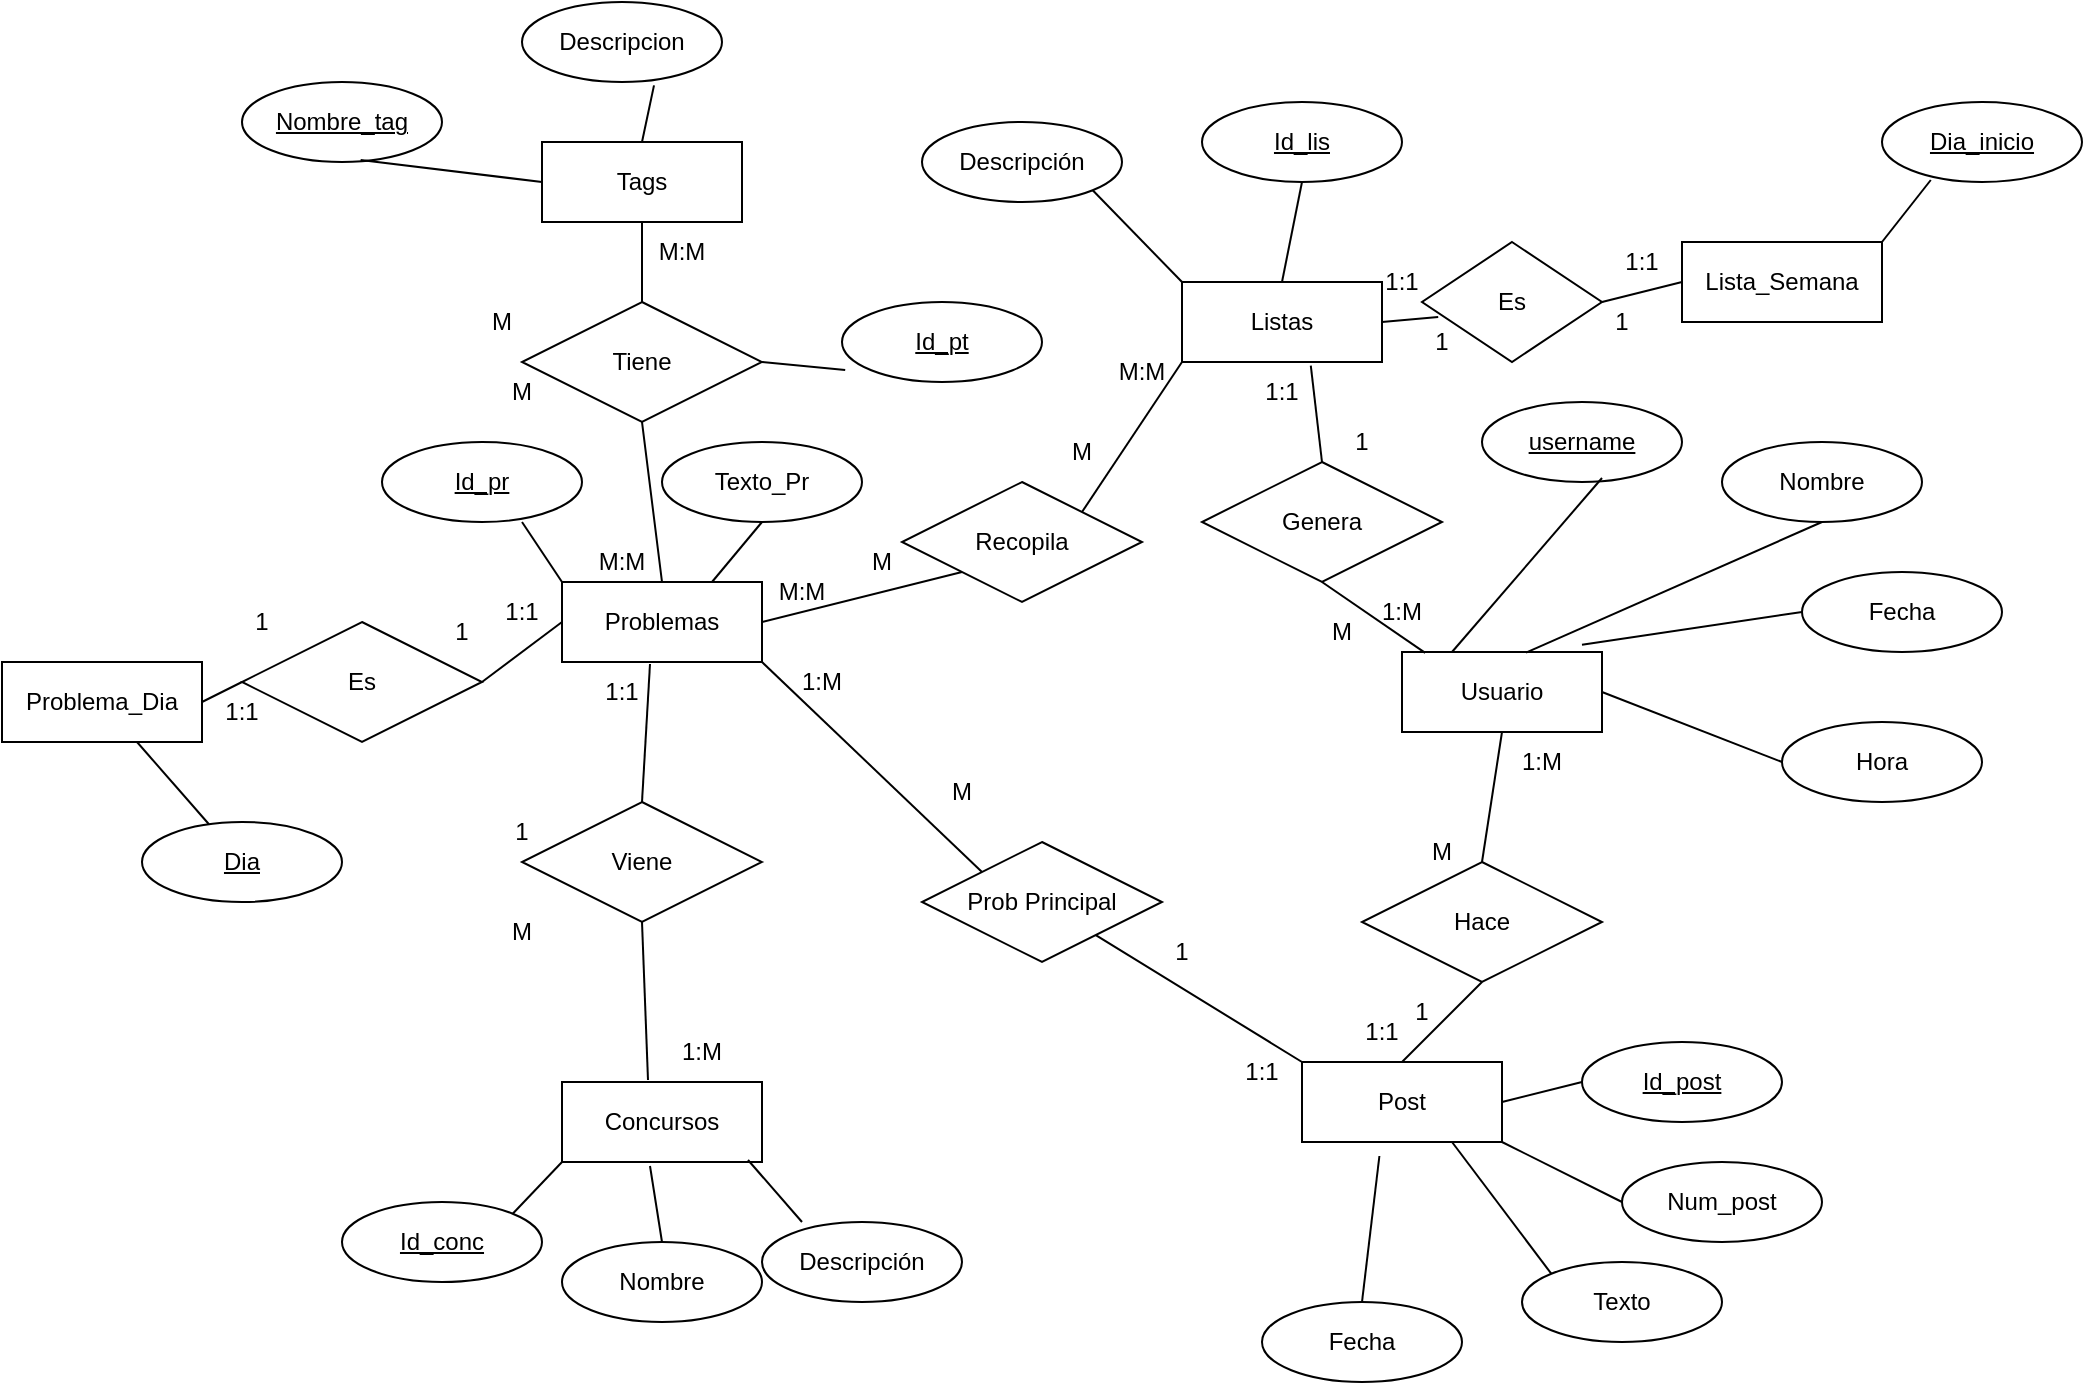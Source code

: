 <mxfile version="24.2.5" type="device">
  <diagram name="Página-1" id="_sGuR_7ny417e4zlf4Rk">
    <mxGraphModel dx="1299" dy="619" grid="1" gridSize="10" guides="1" tooltips="1" connect="1" arrows="1" fold="1" page="1" pageScale="1" pageWidth="2500" pageHeight="5000" math="0" shadow="0">
      <root>
        <mxCell id="0" />
        <mxCell id="1" parent="0" />
        <mxCell id="Yf96Jbrb3hEVPti0olOw-1" value="Problemas" style="whiteSpace=wrap;html=1;align=center;" parent="1" vertex="1">
          <mxGeometry x="790" y="360" width="100" height="40" as="geometry" />
        </mxCell>
        <mxCell id="Yf96Jbrb3hEVPti0olOw-2" value="Texto_Pr" style="ellipse;whiteSpace=wrap;html=1;align=center;" parent="1" vertex="1">
          <mxGeometry x="840" y="290" width="100" height="40" as="geometry" />
        </mxCell>
        <mxCell id="Yf96Jbrb3hEVPti0olOw-3" value="Id_pr" style="ellipse;whiteSpace=wrap;html=1;align=center;fontStyle=4;" parent="1" vertex="1">
          <mxGeometry x="700" y="290" width="100" height="40" as="geometry" />
        </mxCell>
        <mxCell id="Yf96Jbrb3hEVPti0olOw-5" value="" style="endArrow=none;html=1;rounded=0;entryX=0;entryY=0;entryDx=0;entryDy=0;" parent="1" target="Yf96Jbrb3hEVPti0olOw-1" edge="1">
          <mxGeometry relative="1" as="geometry">
            <mxPoint x="770" y="330" as="sourcePoint" />
            <mxPoint x="930" y="330" as="targetPoint" />
          </mxGeometry>
        </mxCell>
        <mxCell id="Yf96Jbrb3hEVPti0olOw-6" value="" style="endArrow=none;html=1;rounded=0;entryX=0.75;entryY=0;entryDx=0;entryDy=0;exitX=0.5;exitY=1;exitDx=0;exitDy=0;" parent="1" source="Yf96Jbrb3hEVPti0olOw-2" target="Yf96Jbrb3hEVPti0olOw-1" edge="1">
          <mxGeometry relative="1" as="geometry">
            <mxPoint x="930" y="330" as="sourcePoint" />
            <mxPoint x="1090" y="330" as="targetPoint" />
          </mxGeometry>
        </mxCell>
        <mxCell id="Yf96Jbrb3hEVPti0olOw-7" value="Concursos" style="whiteSpace=wrap;html=1;align=center;" parent="1" vertex="1">
          <mxGeometry x="790" y="610" width="100" height="40" as="geometry" />
        </mxCell>
        <mxCell id="Yf96Jbrb3hEVPti0olOw-8" value="Id_conc" style="ellipse;whiteSpace=wrap;html=1;align=center;fontStyle=4;" parent="1" vertex="1">
          <mxGeometry x="680" y="670" width="100" height="40" as="geometry" />
        </mxCell>
        <mxCell id="Yf96Jbrb3hEVPti0olOw-9" value="" style="endArrow=none;html=1;rounded=0;entryX=0;entryY=1;entryDx=0;entryDy=0;exitX=1;exitY=0;exitDx=0;exitDy=0;" parent="1" source="Yf96Jbrb3hEVPti0olOw-8" target="Yf96Jbrb3hEVPti0olOw-7" edge="1">
          <mxGeometry relative="1" as="geometry">
            <mxPoint x="760" y="660" as="sourcePoint" />
            <mxPoint x="920" y="680" as="targetPoint" />
          </mxGeometry>
        </mxCell>
        <mxCell id="Yf96Jbrb3hEVPti0olOw-10" value="Nombre" style="ellipse;whiteSpace=wrap;html=1;align=center;" parent="1" vertex="1">
          <mxGeometry x="790" y="690" width="100" height="40" as="geometry" />
        </mxCell>
        <mxCell id="Yf96Jbrb3hEVPti0olOw-11" value="Descripción" style="ellipse;whiteSpace=wrap;html=1;align=center;" parent="1" vertex="1">
          <mxGeometry x="890" y="680" width="100" height="40" as="geometry" />
        </mxCell>
        <mxCell id="Yf96Jbrb3hEVPti0olOw-12" value="" style="endArrow=none;html=1;rounded=0;exitX=0.5;exitY=0;exitDx=0;exitDy=0;entryX=0.44;entryY=1.05;entryDx=0;entryDy=0;entryPerimeter=0;" parent="1" source="Yf96Jbrb3hEVPti0olOw-10" target="Yf96Jbrb3hEVPti0olOw-7" edge="1">
          <mxGeometry relative="1" as="geometry">
            <mxPoint x="830" y="650" as="sourcePoint" />
            <mxPoint x="990" y="650" as="targetPoint" />
          </mxGeometry>
        </mxCell>
        <mxCell id="Yf96Jbrb3hEVPti0olOw-13" value="" style="endArrow=none;html=1;rounded=0;exitX=0.93;exitY=0.975;exitDx=0;exitDy=0;exitPerimeter=0;entryX=0.2;entryY=0;entryDx=0;entryDy=0;entryPerimeter=0;" parent="1" source="Yf96Jbrb3hEVPti0olOw-7" target="Yf96Jbrb3hEVPti0olOw-11" edge="1">
          <mxGeometry relative="1" as="geometry">
            <mxPoint x="950" y="600" as="sourcePoint" />
            <mxPoint x="1110" y="600" as="targetPoint" />
          </mxGeometry>
        </mxCell>
        <mxCell id="Yf96Jbrb3hEVPti0olOw-15" value="Viene" style="shape=rhombus;perimeter=rhombusPerimeter;whiteSpace=wrap;html=1;align=center;" parent="1" vertex="1">
          <mxGeometry x="770" y="470" width="120" height="60" as="geometry" />
        </mxCell>
        <mxCell id="Yf96Jbrb3hEVPti0olOw-16" value="" style="endArrow=none;html=1;rounded=0;exitX=0.44;exitY=1.025;exitDx=0;exitDy=0;exitPerimeter=0;entryX=0.5;entryY=0;entryDx=0;entryDy=0;" parent="1" source="Yf96Jbrb3hEVPti0olOw-1" target="Yf96Jbrb3hEVPti0olOw-15" edge="1">
          <mxGeometry relative="1" as="geometry">
            <mxPoint x="830" y="390" as="sourcePoint" />
            <mxPoint x="990" y="390" as="targetPoint" />
          </mxGeometry>
        </mxCell>
        <mxCell id="Yf96Jbrb3hEVPti0olOw-17" value="" style="endArrow=none;html=1;rounded=0;entryX=0.43;entryY=-0.025;entryDx=0;entryDy=0;entryPerimeter=0;" parent="1" target="Yf96Jbrb3hEVPti0olOw-7" edge="1">
          <mxGeometry relative="1" as="geometry">
            <mxPoint x="830" y="530" as="sourcePoint" />
            <mxPoint x="990" y="530" as="targetPoint" />
          </mxGeometry>
        </mxCell>
        <mxCell id="Yf96Jbrb3hEVPti0olOw-18" value="1" style="text;html=1;align=center;verticalAlign=middle;whiteSpace=wrap;rounded=0;" parent="1" vertex="1">
          <mxGeometry x="740" y="470" width="60" height="30" as="geometry" />
        </mxCell>
        <mxCell id="Yf96Jbrb3hEVPti0olOw-19" value="M" style="text;html=1;align=center;verticalAlign=middle;whiteSpace=wrap;rounded=0;" parent="1" vertex="1">
          <mxGeometry x="740" y="520" width="60" height="30" as="geometry" />
        </mxCell>
        <mxCell id="Yf96Jbrb3hEVPti0olOw-20" value="Usuario" style="whiteSpace=wrap;html=1;align=center;" parent="1" vertex="1">
          <mxGeometry x="1210" y="395" width="100" height="40" as="geometry" />
        </mxCell>
        <mxCell id="Yf96Jbrb3hEVPti0olOw-21" value="username" style="ellipse;whiteSpace=wrap;html=1;align=center;fontStyle=4;" parent="1" vertex="1">
          <mxGeometry x="1250" y="270" width="100" height="40" as="geometry" />
        </mxCell>
        <mxCell id="Yf96Jbrb3hEVPti0olOw-22" value="Nombre" style="ellipse;whiteSpace=wrap;html=1;align=center;" parent="1" vertex="1">
          <mxGeometry x="1370" y="290" width="100" height="40" as="geometry" />
        </mxCell>
        <mxCell id="Yf96Jbrb3hEVPti0olOw-23" value="Fecha" style="ellipse;whiteSpace=wrap;html=1;align=center;" parent="1" vertex="1">
          <mxGeometry x="1410" y="355" width="100" height="40" as="geometry" />
        </mxCell>
        <mxCell id="Yf96Jbrb3hEVPti0olOw-24" value="Hora" style="ellipse;whiteSpace=wrap;html=1;align=center;" parent="1" vertex="1">
          <mxGeometry x="1400" y="430" width="100" height="40" as="geometry" />
        </mxCell>
        <mxCell id="Yf96Jbrb3hEVPti0olOw-25" value="" style="endArrow=none;html=1;rounded=0;exitX=0.25;exitY=0;exitDx=0;exitDy=0;entryX=0.6;entryY=0.95;entryDx=0;entryDy=0;entryPerimeter=0;" parent="1" source="Yf96Jbrb3hEVPti0olOw-20" target="Yf96Jbrb3hEVPti0olOw-21" edge="1">
          <mxGeometry width="50" height="50" relative="1" as="geometry">
            <mxPoint x="1090" y="390" as="sourcePoint" />
            <mxPoint x="1140" y="340" as="targetPoint" />
          </mxGeometry>
        </mxCell>
        <mxCell id="Yf96Jbrb3hEVPti0olOw-26" value="" style="endArrow=none;html=1;rounded=0;entryX=0.5;entryY=1;entryDx=0;entryDy=0;exitX=0.62;exitY=0.008;exitDx=0;exitDy=0;exitPerimeter=0;" parent="1" source="Yf96Jbrb3hEVPti0olOw-20" target="Yf96Jbrb3hEVPti0olOw-22" edge="1">
          <mxGeometry width="50" height="50" relative="1" as="geometry">
            <mxPoint x="1220" y="380" as="sourcePoint" />
            <mxPoint x="1270" y="330" as="targetPoint" />
          </mxGeometry>
        </mxCell>
        <mxCell id="Yf96Jbrb3hEVPti0olOw-27" value="" style="endArrow=none;html=1;rounded=0;entryX=0;entryY=0.5;entryDx=0;entryDy=0;exitX=0.9;exitY=-0.092;exitDx=0;exitDy=0;exitPerimeter=0;" parent="1" source="Yf96Jbrb3hEVPti0olOw-20" target="Yf96Jbrb3hEVPti0olOw-23" edge="1">
          <mxGeometry relative="1" as="geometry">
            <mxPoint x="1280" y="530" as="sourcePoint" />
            <mxPoint x="1440" y="530" as="targetPoint" />
          </mxGeometry>
        </mxCell>
        <mxCell id="Yf96Jbrb3hEVPti0olOw-28" value="" style="endArrow=none;html=1;rounded=0;entryX=0;entryY=0.5;entryDx=0;entryDy=0;exitX=1;exitY=0.5;exitDx=0;exitDy=0;" parent="1" source="Yf96Jbrb3hEVPti0olOw-20" target="Yf96Jbrb3hEVPti0olOw-24" edge="1">
          <mxGeometry relative="1" as="geometry">
            <mxPoint x="1160" y="500" as="sourcePoint" />
            <mxPoint x="1320" y="500" as="targetPoint" />
          </mxGeometry>
        </mxCell>
        <mxCell id="Yf96Jbrb3hEVPti0olOw-29" value="Post" style="whiteSpace=wrap;html=1;align=center;" parent="1" vertex="1">
          <mxGeometry x="1160" y="600" width="100" height="40" as="geometry" />
        </mxCell>
        <mxCell id="Yf96Jbrb3hEVPti0olOw-30" value="Id_post" style="ellipse;whiteSpace=wrap;html=1;align=center;fontStyle=4;" parent="1" vertex="1">
          <mxGeometry x="1300" y="590" width="100" height="40" as="geometry" />
        </mxCell>
        <mxCell id="Yf96Jbrb3hEVPti0olOw-32" value="Prob Principal" style="shape=rhombus;perimeter=rhombusPerimeter;whiteSpace=wrap;html=1;align=center;" parent="1" vertex="1">
          <mxGeometry x="970" y="490" width="120" height="60" as="geometry" />
        </mxCell>
        <mxCell id="Yf96Jbrb3hEVPti0olOw-33" value="" style="endArrow=none;html=1;rounded=0;entryX=0;entryY=0;entryDx=0;entryDy=0;" parent="1" source="Yf96Jbrb3hEVPti0olOw-32" target="Yf96Jbrb3hEVPti0olOw-29" edge="1">
          <mxGeometry relative="1" as="geometry">
            <mxPoint x="1080" y="570" as="sourcePoint" />
            <mxPoint x="1240" y="570" as="targetPoint" />
          </mxGeometry>
        </mxCell>
        <mxCell id="Yf96Jbrb3hEVPti0olOw-34" value="" style="endArrow=none;html=1;rounded=0;entryX=0;entryY=0;entryDx=0;entryDy=0;exitX=1;exitY=1;exitDx=0;exitDy=0;" parent="1" source="Yf96Jbrb3hEVPti0olOw-1" target="Yf96Jbrb3hEVPti0olOw-32" edge="1">
          <mxGeometry relative="1" as="geometry">
            <mxPoint x="1010.1" y="407" as="sourcePoint" />
            <mxPoint x="1113.1" y="470" as="targetPoint" />
          </mxGeometry>
        </mxCell>
        <mxCell id="Yf96Jbrb3hEVPti0olOw-35" value="1" style="text;html=1;align=center;verticalAlign=middle;whiteSpace=wrap;rounded=0;" parent="1" vertex="1">
          <mxGeometry x="1070" y="530" width="60" height="30" as="geometry" />
        </mxCell>
        <mxCell id="Yf96Jbrb3hEVPti0olOw-36" value="M" style="text;html=1;align=center;verticalAlign=middle;whiteSpace=wrap;rounded=0;" parent="1" vertex="1">
          <mxGeometry x="960" y="450" width="60" height="30" as="geometry" />
        </mxCell>
        <mxCell id="Yf96Jbrb3hEVPti0olOw-37" value="Num_post" style="ellipse;whiteSpace=wrap;html=1;align=center;" parent="1" vertex="1">
          <mxGeometry x="1320" y="650" width="100" height="40" as="geometry" />
        </mxCell>
        <mxCell id="Yf96Jbrb3hEVPti0olOw-38" value="Hace" style="shape=rhombus;perimeter=rhombusPerimeter;whiteSpace=wrap;html=1;align=center;" parent="1" vertex="1">
          <mxGeometry x="1190" y="500" width="120" height="60" as="geometry" />
        </mxCell>
        <mxCell id="Yf96Jbrb3hEVPti0olOw-39" value="" style="endArrow=none;html=1;rounded=0;exitX=0.5;exitY=0;exitDx=0;exitDy=0;entryX=0.5;entryY=1;entryDx=0;entryDy=0;" parent="1" source="Yf96Jbrb3hEVPti0olOw-29" target="Yf96Jbrb3hEVPti0olOw-38" edge="1">
          <mxGeometry relative="1" as="geometry">
            <mxPoint x="1350" y="550" as="sourcePoint" />
            <mxPoint x="1510" y="550" as="targetPoint" />
          </mxGeometry>
        </mxCell>
        <mxCell id="Yf96Jbrb3hEVPti0olOw-40" value="" style="endArrow=none;html=1;rounded=0;exitX=0.5;exitY=0;exitDx=0;exitDy=0;entryX=0.5;entryY=1;entryDx=0;entryDy=0;" parent="1" source="Yf96Jbrb3hEVPti0olOw-38" target="Yf96Jbrb3hEVPti0olOw-20" edge="1">
          <mxGeometry relative="1" as="geometry">
            <mxPoint x="1189.33" y="490" as="sourcePoint" />
            <mxPoint x="1189.33" y="430" as="targetPoint" />
          </mxGeometry>
        </mxCell>
        <mxCell id="Yf96Jbrb3hEVPti0olOw-41" value="1" style="text;html=1;align=center;verticalAlign=middle;whiteSpace=wrap;rounded=0;" parent="1" vertex="1">
          <mxGeometry x="1190" y="560" width="60" height="30" as="geometry" />
        </mxCell>
        <mxCell id="Yf96Jbrb3hEVPti0olOw-42" value="M" style="text;html=1;align=center;verticalAlign=middle;whiteSpace=wrap;rounded=0;" parent="1" vertex="1">
          <mxGeometry x="1200" y="480" width="60" height="30" as="geometry" />
        </mxCell>
        <mxCell id="Yf96Jbrb3hEVPti0olOw-43" value="Texto" style="ellipse;whiteSpace=wrap;html=1;align=center;" parent="1" vertex="1">
          <mxGeometry x="1270" y="700" width="100" height="40" as="geometry" />
        </mxCell>
        <mxCell id="Yf96Jbrb3hEVPti0olOw-44" value="Fecha" style="ellipse;whiteSpace=wrap;html=1;align=center;" parent="1" vertex="1">
          <mxGeometry x="1140" y="720" width="100" height="40" as="geometry" />
        </mxCell>
        <mxCell id="Yf96Jbrb3hEVPti0olOw-46" value="" style="endArrow=none;html=1;rounded=0;exitX=1;exitY=0.5;exitDx=0;exitDy=0;entryX=0;entryY=0.5;entryDx=0;entryDy=0;" parent="1" source="Yf96Jbrb3hEVPti0olOw-29" target="Yf96Jbrb3hEVPti0olOw-30" edge="1">
          <mxGeometry relative="1" as="geometry">
            <mxPoint x="1290" y="650" as="sourcePoint" />
            <mxPoint x="1450" y="650" as="targetPoint" />
          </mxGeometry>
        </mxCell>
        <mxCell id="Yf96Jbrb3hEVPti0olOw-47" value="" style="endArrow=none;html=1;rounded=0;exitX=1;exitY=1;exitDx=0;exitDy=0;entryX=0;entryY=0.5;entryDx=0;entryDy=0;" parent="1" source="Yf96Jbrb3hEVPti0olOw-29" target="Yf96Jbrb3hEVPti0olOw-37" edge="1">
          <mxGeometry relative="1" as="geometry">
            <mxPoint x="1270" y="660" as="sourcePoint" />
            <mxPoint x="1430" y="660" as="targetPoint" />
          </mxGeometry>
        </mxCell>
        <mxCell id="Yf96Jbrb3hEVPti0olOw-48" value="" style="endArrow=none;html=1;rounded=0;exitX=0.75;exitY=1;exitDx=0;exitDy=0;entryX=0;entryY=0;entryDx=0;entryDy=0;" parent="1" source="Yf96Jbrb3hEVPti0olOw-29" target="Yf96Jbrb3hEVPti0olOw-43" edge="1">
          <mxGeometry relative="1" as="geometry">
            <mxPoint x="1250" y="680" as="sourcePoint" />
            <mxPoint x="1410" y="680" as="targetPoint" />
          </mxGeometry>
        </mxCell>
        <mxCell id="Yf96Jbrb3hEVPti0olOw-49" value="" style="endArrow=none;html=1;rounded=0;exitX=0.387;exitY=1.175;exitDx=0;exitDy=0;exitPerimeter=0;entryX=0.5;entryY=0;entryDx=0;entryDy=0;" parent="1" source="Yf96Jbrb3hEVPti0olOw-29" target="Yf96Jbrb3hEVPti0olOw-44" edge="1">
          <mxGeometry relative="1" as="geometry">
            <mxPoint x="1150" y="680" as="sourcePoint" />
            <mxPoint x="1310" y="680" as="targetPoint" />
          </mxGeometry>
        </mxCell>
        <mxCell id="Yf96Jbrb3hEVPti0olOw-50" value="Tags" style="whiteSpace=wrap;html=1;align=center;" parent="1" vertex="1">
          <mxGeometry x="780" y="140" width="100" height="40" as="geometry" />
        </mxCell>
        <mxCell id="Yf96Jbrb3hEVPti0olOw-51" value="Nombre_tag" style="ellipse;whiteSpace=wrap;html=1;align=center;fontStyle=4;" parent="1" vertex="1">
          <mxGeometry x="630" y="110" width="100" height="40" as="geometry" />
        </mxCell>
        <mxCell id="Yf96Jbrb3hEVPti0olOw-52" value="Descripcion" style="ellipse;whiteSpace=wrap;html=1;align=center;" parent="1" vertex="1">
          <mxGeometry x="770" y="70" width="100" height="40" as="geometry" />
        </mxCell>
        <mxCell id="Yf96Jbrb3hEVPti0olOw-53" value="" style="endArrow=none;html=1;rounded=0;exitX=0.66;exitY=1.042;exitDx=0;exitDy=0;exitPerimeter=0;entryX=0.5;entryY=0;entryDx=0;entryDy=0;" parent="1" source="Yf96Jbrb3hEVPti0olOw-52" target="Yf96Jbrb3hEVPti0olOw-50" edge="1">
          <mxGeometry relative="1" as="geometry">
            <mxPoint x="880" y="120" as="sourcePoint" />
            <mxPoint x="1040" y="120" as="targetPoint" />
          </mxGeometry>
        </mxCell>
        <mxCell id="Yf96Jbrb3hEVPti0olOw-54" value="" style="endArrow=none;html=1;rounded=0;exitX=0.593;exitY=0.975;exitDx=0;exitDy=0;exitPerimeter=0;entryX=0;entryY=0.5;entryDx=0;entryDy=0;" parent="1" source="Yf96Jbrb3hEVPti0olOw-51" target="Yf96Jbrb3hEVPti0olOw-50" edge="1">
          <mxGeometry relative="1" as="geometry">
            <mxPoint x="480" y="290" as="sourcePoint" />
            <mxPoint x="640" y="290" as="targetPoint" />
          </mxGeometry>
        </mxCell>
        <mxCell id="Yf96Jbrb3hEVPti0olOw-55" value="Tiene" style="shape=rhombus;perimeter=rhombusPerimeter;whiteSpace=wrap;html=1;align=center;" parent="1" vertex="1">
          <mxGeometry x="770" y="220" width="120" height="60" as="geometry" />
        </mxCell>
        <mxCell id="Yf96Jbrb3hEVPti0olOw-56" value="" style="endArrow=none;html=1;rounded=0;exitX=0.5;exitY=1;exitDx=0;exitDy=0;entryX=0.5;entryY=0;entryDx=0;entryDy=0;" parent="1" source="Yf96Jbrb3hEVPti0olOw-50" target="Yf96Jbrb3hEVPti0olOw-55" edge="1">
          <mxGeometry relative="1" as="geometry">
            <mxPoint x="950" y="200" as="sourcePoint" />
            <mxPoint x="1110" y="200" as="targetPoint" />
          </mxGeometry>
        </mxCell>
        <mxCell id="Yf96Jbrb3hEVPti0olOw-57" value="" style="endArrow=none;html=1;rounded=0;entryX=0.5;entryY=0;entryDx=0;entryDy=0;" parent="1" target="Yf96Jbrb3hEVPti0olOw-1" edge="1">
          <mxGeometry relative="1" as="geometry">
            <mxPoint x="830" y="280" as="sourcePoint" />
            <mxPoint x="829.33" y="320" as="targetPoint" />
          </mxGeometry>
        </mxCell>
        <mxCell id="Yf96Jbrb3hEVPti0olOw-58" value="M" style="text;html=1;align=center;verticalAlign=middle;whiteSpace=wrap;rounded=0;" parent="1" vertex="1">
          <mxGeometry x="730" y="215" width="60" height="30" as="geometry" />
        </mxCell>
        <mxCell id="Yf96Jbrb3hEVPti0olOw-59" value="M" style="text;html=1;align=center;verticalAlign=middle;whiteSpace=wrap;rounded=0;" parent="1" vertex="1">
          <mxGeometry x="740" y="250" width="60" height="30" as="geometry" />
        </mxCell>
        <mxCell id="Yf96Jbrb3hEVPti0olOw-60" value="Id_pt" style="ellipse;whiteSpace=wrap;html=1;align=center;fontStyle=4;" parent="1" vertex="1">
          <mxGeometry x="930" y="220" width="100" height="40" as="geometry" />
        </mxCell>
        <mxCell id="Yf96Jbrb3hEVPti0olOw-61" value="" style="endArrow=none;html=1;rounded=0;exitX=1;exitY=0.5;exitDx=0;exitDy=0;entryX=0.016;entryY=0.849;entryDx=0;entryDy=0;entryPerimeter=0;" parent="1" source="Yf96Jbrb3hEVPti0olOw-55" target="Yf96Jbrb3hEVPti0olOw-60" edge="1">
          <mxGeometry relative="1" as="geometry">
            <mxPoint x="900" y="190" as="sourcePoint" />
            <mxPoint x="1060" y="190" as="targetPoint" />
          </mxGeometry>
        </mxCell>
        <mxCell id="Yf96Jbrb3hEVPti0olOw-62" value="Problema_Dia" style="whiteSpace=wrap;html=1;align=center;" parent="1" vertex="1">
          <mxGeometry x="510" y="400" width="100" height="40" as="geometry" />
        </mxCell>
        <mxCell id="Yf96Jbrb3hEVPti0olOw-63" value="Dia" style="ellipse;whiteSpace=wrap;html=1;align=center;fontStyle=4;" parent="1" vertex="1">
          <mxGeometry x="580" y="480" width="100" height="40" as="geometry" />
        </mxCell>
        <mxCell id="Yf96Jbrb3hEVPti0olOw-64" value="" style="endArrow=none;html=1;rounded=0;" parent="1" source="Yf96Jbrb3hEVPti0olOw-63" target="Yf96Jbrb3hEVPti0olOw-62" edge="1">
          <mxGeometry relative="1" as="geometry">
            <mxPoint x="389.7" y="130" as="sourcePoint" />
            <mxPoint x="480.7" y="141" as="targetPoint" />
          </mxGeometry>
        </mxCell>
        <mxCell id="Yf96Jbrb3hEVPti0olOw-65" value="Es" style="shape=rhombus;perimeter=rhombusPerimeter;whiteSpace=wrap;html=1;align=center;" parent="1" vertex="1">
          <mxGeometry x="630" y="380" width="120" height="60" as="geometry" />
        </mxCell>
        <mxCell id="Yf96Jbrb3hEVPti0olOw-67" value="" style="endArrow=none;html=1;rounded=0;exitX=1;exitY=0.5;exitDx=0;exitDy=0;entryX=0;entryY=0.5;entryDx=0;entryDy=0;" parent="1" source="Yf96Jbrb3hEVPti0olOw-62" target="Yf96Jbrb3hEVPti0olOw-65" edge="1">
          <mxGeometry relative="1" as="geometry">
            <mxPoint x="540.22" y="209" as="sourcePoint" />
            <mxPoint x="574.22" y="260" as="targetPoint" />
          </mxGeometry>
        </mxCell>
        <mxCell id="Yf96Jbrb3hEVPti0olOw-68" value="" style="endArrow=none;html=1;rounded=0;exitX=1;exitY=0.5;exitDx=0;exitDy=0;entryX=0;entryY=0.5;entryDx=0;entryDy=0;" parent="1" source="Yf96Jbrb3hEVPti0olOw-65" target="Yf96Jbrb3hEVPti0olOw-1" edge="1">
          <mxGeometry relative="1" as="geometry">
            <mxPoint x="630" y="300" as="sourcePoint" />
            <mxPoint x="700" y="345" as="targetPoint" />
          </mxGeometry>
        </mxCell>
        <mxCell id="Yf96Jbrb3hEVPti0olOw-69" value="1" style="text;html=1;align=center;verticalAlign=middle;whiteSpace=wrap;rounded=0;" parent="1" vertex="1">
          <mxGeometry x="610" y="365" width="60" height="30" as="geometry" />
        </mxCell>
        <mxCell id="Yf96Jbrb3hEVPti0olOw-70" value="1" style="text;html=1;align=center;verticalAlign=middle;whiteSpace=wrap;rounded=0;" parent="1" vertex="1">
          <mxGeometry x="710" y="370" width="60" height="30" as="geometry" />
        </mxCell>
        <mxCell id="Yf96Jbrb3hEVPti0olOw-71" value="Listas" style="whiteSpace=wrap;html=1;align=center;" parent="1" vertex="1">
          <mxGeometry x="1100" y="210" width="100" height="40" as="geometry" />
        </mxCell>
        <mxCell id="Yf96Jbrb3hEVPti0olOw-72" value="Id_lis" style="ellipse;whiteSpace=wrap;html=1;align=center;fontStyle=4;" parent="1" vertex="1">
          <mxGeometry x="1110" y="120" width="100" height="40" as="geometry" />
        </mxCell>
        <mxCell id="Yf96Jbrb3hEVPti0olOw-73" value="Descripción" style="ellipse;whiteSpace=wrap;html=1;align=center;" parent="1" vertex="1">
          <mxGeometry x="970" y="130" width="100" height="40" as="geometry" />
        </mxCell>
        <mxCell id="Yf96Jbrb3hEVPti0olOw-76" value="Genera" style="shape=rhombus;perimeter=rhombusPerimeter;whiteSpace=wrap;html=1;align=center;" parent="1" vertex="1">
          <mxGeometry x="1110" y="300" width="120" height="60" as="geometry" />
        </mxCell>
        <mxCell id="Yf96Jbrb3hEVPti0olOw-77" value="" style="endArrow=none;html=1;rounded=0;exitX=0.644;exitY=1.046;exitDx=0;exitDy=0;exitPerimeter=0;entryX=0.5;entryY=0;entryDx=0;entryDy=0;" parent="1" source="Yf96Jbrb3hEVPti0olOw-71" target="Yf96Jbrb3hEVPti0olOw-76" edge="1">
          <mxGeometry relative="1" as="geometry">
            <mxPoint x="1270" y="220" as="sourcePoint" />
            <mxPoint x="1430" y="220" as="targetPoint" />
          </mxGeometry>
        </mxCell>
        <mxCell id="Yf96Jbrb3hEVPti0olOw-78" value="" style="endArrow=none;html=1;rounded=0;exitX=0.5;exitY=1;exitDx=0;exitDy=0;entryX=0.116;entryY=0.011;entryDx=0;entryDy=0;entryPerimeter=0;" parent="1" source="Yf96Jbrb3hEVPti0olOw-76" target="Yf96Jbrb3hEVPti0olOw-20" edge="1">
          <mxGeometry relative="1" as="geometry">
            <mxPoint x="1180" y="260" as="sourcePoint" />
            <mxPoint x="1340" y="260" as="targetPoint" />
          </mxGeometry>
        </mxCell>
        <mxCell id="Yf96Jbrb3hEVPti0olOw-79" value="1" style="text;html=1;align=center;verticalAlign=middle;whiteSpace=wrap;rounded=0;" parent="1" vertex="1">
          <mxGeometry x="1160" y="275" width="60" height="30" as="geometry" />
        </mxCell>
        <mxCell id="Yf96Jbrb3hEVPti0olOw-80" value="M" style="text;html=1;align=center;verticalAlign=middle;whiteSpace=wrap;rounded=0;" parent="1" vertex="1">
          <mxGeometry x="1150" y="370" width="60" height="30" as="geometry" />
        </mxCell>
        <mxCell id="Yf96Jbrb3hEVPti0olOw-81" value="Recopila" style="shape=rhombus;perimeter=rhombusPerimeter;whiteSpace=wrap;html=1;align=center;" parent="1" vertex="1">
          <mxGeometry x="960" y="310" width="120" height="60" as="geometry" />
        </mxCell>
        <mxCell id="Yf96Jbrb3hEVPti0olOw-82" value="" style="endArrow=none;html=1;rounded=0;exitX=0;exitY=1;exitDx=0;exitDy=0;entryX=1;entryY=0;entryDx=0;entryDy=0;" parent="1" source="Yf96Jbrb3hEVPti0olOw-71" target="Yf96Jbrb3hEVPti0olOw-81" edge="1">
          <mxGeometry relative="1" as="geometry">
            <mxPoint x="1050" y="400" as="sourcePoint" />
            <mxPoint x="1210" y="400" as="targetPoint" />
          </mxGeometry>
        </mxCell>
        <mxCell id="Yf96Jbrb3hEVPti0olOw-83" value="" style="endArrow=none;html=1;rounded=0;exitX=0;exitY=1;exitDx=0;exitDy=0;entryX=1;entryY=0.5;entryDx=0;entryDy=0;" parent="1" source="Yf96Jbrb3hEVPti0olOw-81" target="Yf96Jbrb3hEVPti0olOw-1" edge="1">
          <mxGeometry relative="1" as="geometry">
            <mxPoint x="1010" y="410" as="sourcePoint" />
            <mxPoint x="1170" y="410" as="targetPoint" />
          </mxGeometry>
        </mxCell>
        <mxCell id="Yf96Jbrb3hEVPti0olOw-84" value="M" style="text;html=1;align=center;verticalAlign=middle;whiteSpace=wrap;rounded=0;" parent="1" vertex="1">
          <mxGeometry x="1020" y="280" width="60" height="30" as="geometry" />
        </mxCell>
        <mxCell id="Yf96Jbrb3hEVPti0olOw-85" value="M" style="text;html=1;align=center;verticalAlign=middle;whiteSpace=wrap;rounded=0;" parent="1" vertex="1">
          <mxGeometry x="920" y="335" width="60" height="30" as="geometry" />
        </mxCell>
        <mxCell id="Yf96Jbrb3hEVPti0olOw-86" value="" style="endArrow=none;html=1;rounded=0;exitX=1;exitY=1;exitDx=0;exitDy=0;entryX=0;entryY=0;entryDx=0;entryDy=0;" parent="1" source="Yf96Jbrb3hEVPti0olOw-73" target="Yf96Jbrb3hEVPti0olOw-71" edge="1">
          <mxGeometry relative="1" as="geometry">
            <mxPoint x="1200" y="160" as="sourcePoint" />
            <mxPoint x="1360" y="160" as="targetPoint" />
          </mxGeometry>
        </mxCell>
        <mxCell id="Yf96Jbrb3hEVPti0olOw-87" value="" style="endArrow=none;html=1;rounded=0;exitX=0.5;exitY=1;exitDx=0;exitDy=0;entryX=0.5;entryY=0;entryDx=0;entryDy=0;" parent="1" source="Yf96Jbrb3hEVPti0olOw-72" target="Yf96Jbrb3hEVPti0olOw-71" edge="1">
          <mxGeometry relative="1" as="geometry">
            <mxPoint x="1220" y="150" as="sourcePoint" />
            <mxPoint x="1070" y="200" as="targetPoint" />
          </mxGeometry>
        </mxCell>
        <mxCell id="Yf96Jbrb3hEVPti0olOw-88" value="Lista_Semana" style="whiteSpace=wrap;html=1;align=center;" parent="1" vertex="1">
          <mxGeometry x="1350" y="190" width="100" height="40" as="geometry" />
        </mxCell>
        <mxCell id="Yf96Jbrb3hEVPti0olOw-89" value="Dia_inicio" style="ellipse;whiteSpace=wrap;html=1;align=center;fontStyle=4;" parent="1" vertex="1">
          <mxGeometry x="1450" y="120" width="100" height="40" as="geometry" />
        </mxCell>
        <mxCell id="Yf96Jbrb3hEVPti0olOw-90" value="" style="endArrow=none;html=1;rounded=0;exitX=0.244;exitY=0.975;exitDx=0;exitDy=0;entryX=1;entryY=0;entryDx=0;entryDy=0;exitPerimeter=0;" parent="1" source="Yf96Jbrb3hEVPti0olOw-89" target="Yf96Jbrb3hEVPti0olOw-88" edge="1">
          <mxGeometry relative="1" as="geometry">
            <mxPoint x="1450" y="160" as="sourcePoint" />
            <mxPoint x="1440" y="210" as="targetPoint" />
          </mxGeometry>
        </mxCell>
        <mxCell id="Yf96Jbrb3hEVPti0olOw-91" value="Es" style="shape=rhombus;perimeter=rhombusPerimeter;whiteSpace=wrap;html=1;align=center;" parent="1" vertex="1">
          <mxGeometry x="1220" y="190" width="90" height="60" as="geometry" />
        </mxCell>
        <mxCell id="Yf96Jbrb3hEVPti0olOw-92" value="" style="endArrow=none;html=1;rounded=0;exitX=1;exitY=0.5;exitDx=0;exitDy=0;entryX=0.09;entryY=0.626;entryDx=0;entryDy=0;entryPerimeter=0;" parent="1" source="Yf96Jbrb3hEVPti0olOw-71" target="Yf96Jbrb3hEVPti0olOw-91" edge="1">
          <mxGeometry relative="1" as="geometry">
            <mxPoint x="1200" y="235" as="sourcePoint" />
            <mxPoint x="1230" y="225" as="targetPoint" />
          </mxGeometry>
        </mxCell>
        <mxCell id="Yf96Jbrb3hEVPti0olOw-93" value="" style="endArrow=none;html=1;rounded=0;exitX=1;exitY=0.5;exitDx=0;exitDy=0;entryX=0;entryY=0.5;entryDx=0;entryDy=0;" parent="1" source="Yf96Jbrb3hEVPti0olOw-91" target="Yf96Jbrb3hEVPti0olOw-88" edge="1">
          <mxGeometry relative="1" as="geometry">
            <mxPoint x="1310" y="170" as="sourcePoint" />
            <mxPoint x="1470" y="170" as="targetPoint" />
          </mxGeometry>
        </mxCell>
        <mxCell id="Yf96Jbrb3hEVPti0olOw-94" value="1" style="text;html=1;align=center;verticalAlign=middle;whiteSpace=wrap;rounded=0;" parent="1" vertex="1">
          <mxGeometry x="1200" y="225" width="60" height="30" as="geometry" />
        </mxCell>
        <mxCell id="Yf96Jbrb3hEVPti0olOw-95" value="1" style="text;html=1;align=center;verticalAlign=middle;whiteSpace=wrap;rounded=0;" parent="1" vertex="1">
          <mxGeometry x="1290" y="215" width="60" height="30" as="geometry" />
        </mxCell>
        <mxCell id="5V1ywtVksP6SL4JLs08U-1" value="M:M" style="text;html=1;align=center;verticalAlign=middle;whiteSpace=wrap;rounded=0;" vertex="1" parent="1">
          <mxGeometry x="790" y="335" width="60" height="30" as="geometry" />
        </mxCell>
        <mxCell id="5V1ywtVksP6SL4JLs08U-2" value="1:1" style="text;html=1;align=center;verticalAlign=middle;whiteSpace=wrap;rounded=0;" vertex="1" parent="1">
          <mxGeometry x="740" y="360" width="60" height="30" as="geometry" />
        </mxCell>
        <mxCell id="5V1ywtVksP6SL4JLs08U-3" value="M:M" style="text;html=1;align=center;verticalAlign=middle;whiteSpace=wrap;rounded=0;" vertex="1" parent="1">
          <mxGeometry x="820" y="180" width="60" height="30" as="geometry" />
        </mxCell>
        <mxCell id="5V1ywtVksP6SL4JLs08U-4" value="1:1" style="text;html=1;align=center;verticalAlign=middle;whiteSpace=wrap;rounded=0;" vertex="1" parent="1">
          <mxGeometry x="600" y="410" width="60" height="30" as="geometry" />
        </mxCell>
        <mxCell id="5V1ywtVksP6SL4JLs08U-5" value="1:1" style="text;html=1;align=center;verticalAlign=middle;whiteSpace=wrap;rounded=0;" vertex="1" parent="1">
          <mxGeometry x="1110" y="590" width="60" height="30" as="geometry" />
        </mxCell>
        <mxCell id="5V1ywtVksP6SL4JLs08U-6" value="1:M" style="text;html=1;align=center;verticalAlign=middle;whiteSpace=wrap;rounded=0;" vertex="1" parent="1">
          <mxGeometry x="830" y="580" width="60" height="30" as="geometry" />
        </mxCell>
        <mxCell id="5V1ywtVksP6SL4JLs08U-7" value="1:M" style="text;html=1;align=center;verticalAlign=middle;whiteSpace=wrap;rounded=0;" vertex="1" parent="1">
          <mxGeometry x="890" y="395" width="60" height="30" as="geometry" />
        </mxCell>
        <mxCell id="5V1ywtVksP6SL4JLs08U-8" value="1:1" style="text;html=1;align=center;verticalAlign=middle;whiteSpace=wrap;rounded=0;" vertex="1" parent="1">
          <mxGeometry x="1170" y="570" width="60" height="30" as="geometry" />
        </mxCell>
        <mxCell id="5V1ywtVksP6SL4JLs08U-9" value="1:M" style="text;html=1;align=center;verticalAlign=middle;whiteSpace=wrap;rounded=0;" vertex="1" parent="1">
          <mxGeometry x="1250" y="435" width="60" height="30" as="geometry" />
        </mxCell>
        <mxCell id="5V1ywtVksP6SL4JLs08U-10" value="M:M" style="text;html=1;align=center;verticalAlign=middle;whiteSpace=wrap;rounded=0;" vertex="1" parent="1">
          <mxGeometry x="880" y="350" width="60" height="30" as="geometry" />
        </mxCell>
        <mxCell id="5V1ywtVksP6SL4JLs08U-11" value="M:M" style="text;html=1;align=center;verticalAlign=middle;whiteSpace=wrap;rounded=0;" vertex="1" parent="1">
          <mxGeometry x="1050" y="240" width="60" height="30" as="geometry" />
        </mxCell>
        <mxCell id="5V1ywtVksP6SL4JLs08U-12" value="1:1" style="text;html=1;align=center;verticalAlign=middle;whiteSpace=wrap;rounded=0;" vertex="1" parent="1">
          <mxGeometry x="1120" y="250" width="60" height="30" as="geometry" />
        </mxCell>
        <mxCell id="5V1ywtVksP6SL4JLs08U-13" value="1:M" style="text;html=1;align=center;verticalAlign=middle;whiteSpace=wrap;rounded=0;" vertex="1" parent="1">
          <mxGeometry x="1180" y="360" width="60" height="30" as="geometry" />
        </mxCell>
        <mxCell id="5V1ywtVksP6SL4JLs08U-14" value="1:1" style="text;html=1;align=center;verticalAlign=middle;whiteSpace=wrap;rounded=0;" vertex="1" parent="1">
          <mxGeometry x="1180" y="195" width="60" height="30" as="geometry" />
        </mxCell>
        <mxCell id="5V1ywtVksP6SL4JLs08U-15" value="1:1" style="text;html=1;align=center;verticalAlign=middle;whiteSpace=wrap;rounded=0;" vertex="1" parent="1">
          <mxGeometry x="1300" y="185" width="60" height="30" as="geometry" />
        </mxCell>
        <mxCell id="5V1ywtVksP6SL4JLs08U-16" value="1:1" style="text;html=1;align=center;verticalAlign=middle;whiteSpace=wrap;rounded=0;" vertex="1" parent="1">
          <mxGeometry x="790" y="400" width="60" height="30" as="geometry" />
        </mxCell>
      </root>
    </mxGraphModel>
  </diagram>
</mxfile>

